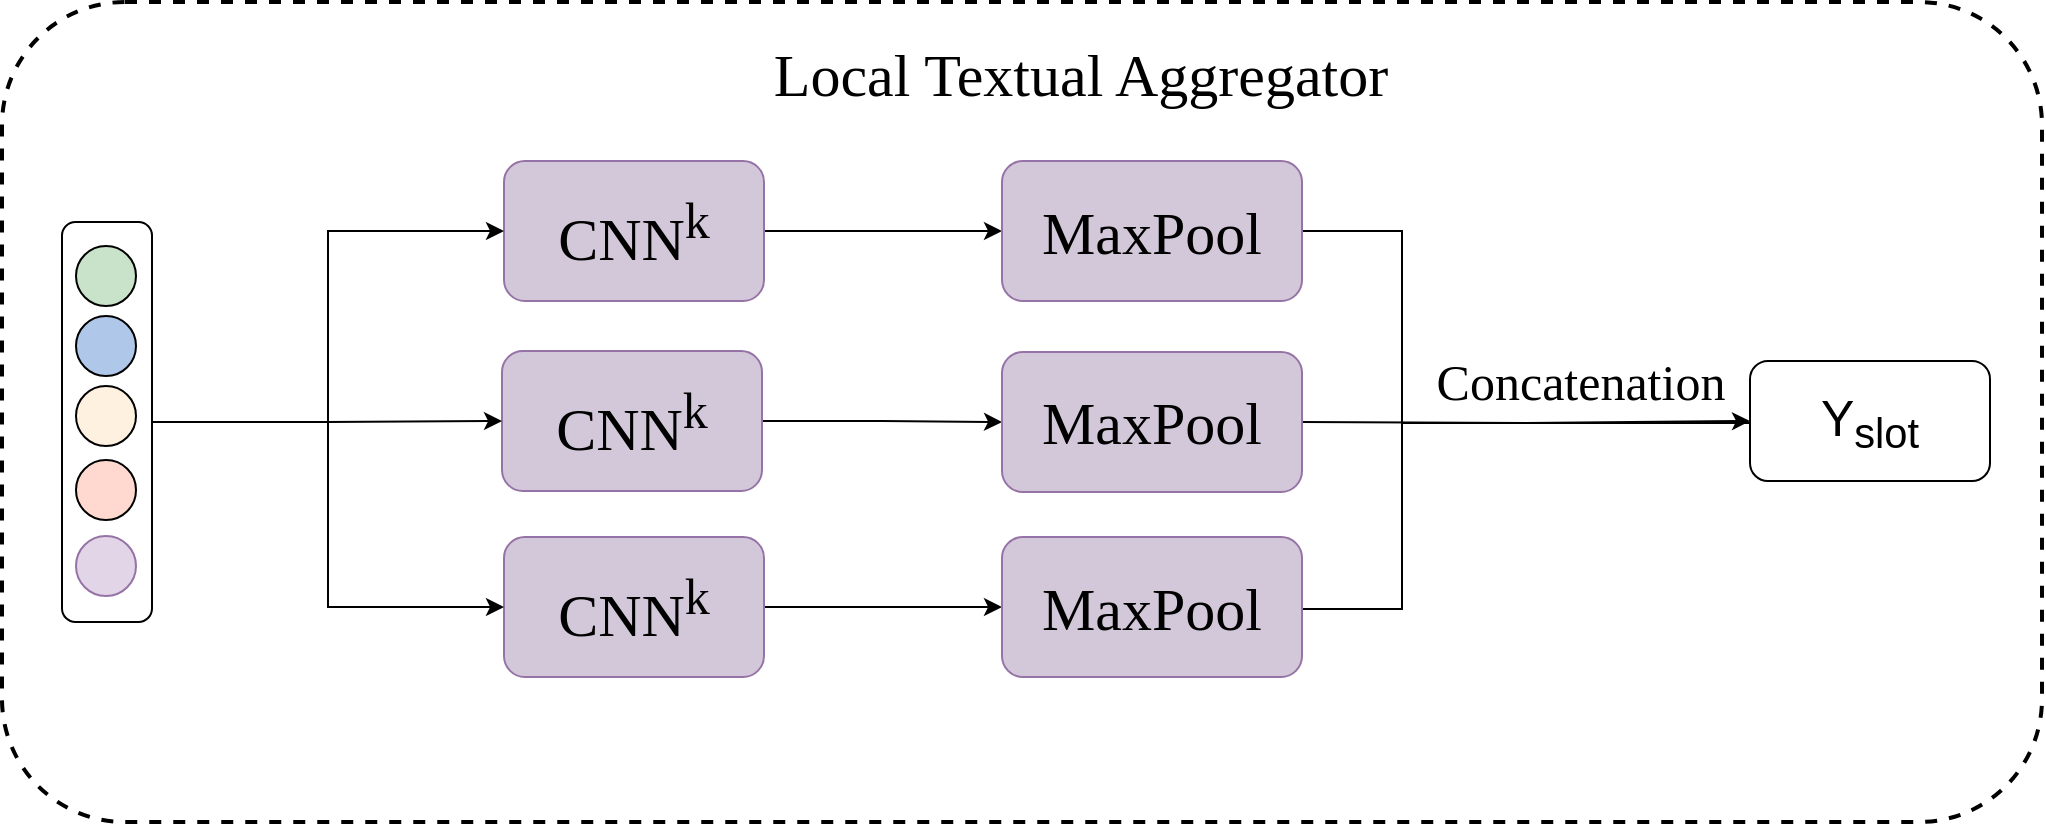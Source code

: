 <mxfile version="24.7.5">
  <diagram name="第 1 页" id="XF81UmgwEpL8YA5Gjhee">
    <mxGraphModel dx="199" dy="650" grid="1" gridSize="10" guides="1" tooltips="1" connect="1" arrows="1" fold="1" page="1" pageScale="1" pageWidth="827" pageHeight="1169" math="0" shadow="0">
      <root>
        <mxCell id="0" />
        <mxCell id="1" parent="0" />
        <mxCell id="aauoK8OYN8aR4GPgjqtQ-1" value="" style="rounded=1;whiteSpace=wrap;html=1;strokeWidth=2;dashed=1;" parent="1" vertex="1">
          <mxGeometry x="950" y="10" width="1020" height="410" as="geometry" />
        </mxCell>
        <mxCell id="aauoK8OYN8aR4GPgjqtQ-2" style="edgeStyle=orthogonalEdgeStyle;rounded=0;orthogonalLoop=1;jettySize=auto;html=1;exitX=1;exitY=0.5;exitDx=0;exitDy=0;entryX=0;entryY=0.5;entryDx=0;entryDy=0;" parent="1" source="aauoK8OYN8aR4GPgjqtQ-3" target="aauoK8OYN8aR4GPgjqtQ-5" edge="1">
          <mxGeometry relative="1" as="geometry" />
        </mxCell>
        <mxCell id="aauoK8OYN8aR4GPgjqtQ-3" value="&lt;font style=&quot;font-size: 30px;&quot; face=&quot;Times New Roman&quot;&gt;CNN&lt;sup&gt;k&lt;/sup&gt;&lt;/font&gt;" style="rounded=1;whiteSpace=wrap;html=1;fillColor=#D3C8D9;strokeColor=#9673a6;" parent="1" vertex="1">
          <mxGeometry x="1201" y="89.5" width="130" height="70" as="geometry" />
        </mxCell>
        <mxCell id="aauoK8OYN8aR4GPgjqtQ-31" style="edgeStyle=orthogonalEdgeStyle;rounded=0;orthogonalLoop=1;jettySize=auto;html=1;exitX=1;exitY=0.5;exitDx=0;exitDy=0;endArrow=none;endFill=0;" parent="1" edge="1">
          <mxGeometry relative="1" as="geometry">
            <mxPoint x="1650" y="220" as="targetPoint" />
            <mxPoint x="1600" y="124.5" as="sourcePoint" />
            <Array as="points">
              <mxPoint x="1650" y="125" />
              <mxPoint x="1650" y="220" />
            </Array>
          </mxGeometry>
        </mxCell>
        <mxCell id="aauoK8OYN8aR4GPgjqtQ-5" value="&lt;font style=&quot;font-size: 30px;&quot; face=&quot;Times New Roman&quot;&gt;MaxPool&lt;/font&gt;" style="rounded=1;whiteSpace=wrap;html=1;fillColor=#D3C8D9;strokeColor=#9673a6;" parent="1" vertex="1">
          <mxGeometry x="1450" y="89.5" width="150" height="70" as="geometry" />
        </mxCell>
        <mxCell id="aauoK8OYN8aR4GPgjqtQ-6" value="" style="group" parent="1" vertex="1" connectable="0">
          <mxGeometry x="980" y="121" width="45" height="200" as="geometry" />
        </mxCell>
        <mxCell id="aauoK8OYN8aR4GPgjqtQ-7" value="" style="rounded=1;whiteSpace=wrap;html=1;direction=south;container=0;" parent="aauoK8OYN8aR4GPgjqtQ-6" vertex="1">
          <mxGeometry y="-1" width="45" height="200" as="geometry" />
        </mxCell>
        <mxCell id="aauoK8OYN8aR4GPgjqtQ-8" value="" style="ellipse;whiteSpace=wrap;html=1;aspect=fixed;fillColor=#afc8ea;direction=south;container=0;" parent="aauoK8OYN8aR4GPgjqtQ-6" vertex="1">
          <mxGeometry x="7" y="46" width="30" height="30" as="geometry" />
        </mxCell>
        <mxCell id="aauoK8OYN8aR4GPgjqtQ-9" value="" style="ellipse;whiteSpace=wrap;html=1;aspect=fixed;fillColor=#fef1e0;direction=south;container=0;" parent="aauoK8OYN8aR4GPgjqtQ-6" vertex="1">
          <mxGeometry x="7" y="81" width="30" height="30" as="geometry" />
        </mxCell>
        <mxCell id="aauoK8OYN8aR4GPgjqtQ-10" value="" style="ellipse;whiteSpace=wrap;html=1;aspect=fixed;fillColor=#ffd9d0;direction=south;container=0;" parent="aauoK8OYN8aR4GPgjqtQ-6" vertex="1">
          <mxGeometry x="7" y="118" width="30" height="30" as="geometry" />
        </mxCell>
        <mxCell id="aauoK8OYN8aR4GPgjqtQ-11" value="" style="ellipse;whiteSpace=wrap;html=1;aspect=fixed;fillColor=#c8e3ca;direction=south;container=0;" parent="aauoK8OYN8aR4GPgjqtQ-6" vertex="1">
          <mxGeometry x="7" y="11" width="30" height="30" as="geometry" />
        </mxCell>
        <mxCell id="aauoK8OYN8aR4GPgjqtQ-12" value="" style="ellipse;whiteSpace=wrap;html=1;aspect=fixed;fillColor=#e1d5e7;strokeColor=#9673a6;container=0;" parent="aauoK8OYN8aR4GPgjqtQ-6" vertex="1">
          <mxGeometry x="7" y="156" width="30" height="30" as="geometry" />
        </mxCell>
        <mxCell id="aauoK8OYN8aR4GPgjqtQ-13" value="&lt;font style=&quot;font-size: 25px;&quot;&gt;Y&lt;sub&gt;slot&lt;/sub&gt;&lt;/font&gt;" style="rounded=1;whiteSpace=wrap;html=1;" parent="1" vertex="1">
          <mxGeometry x="1824" y="189.5" width="120" height="60" as="geometry" />
        </mxCell>
        <mxCell id="aauoK8OYN8aR4GPgjqtQ-14" value="&lt;font style=&quot;font-size: 30px;&quot; face=&quot;Times New Roman&quot;&gt;Local Textual Aggregator&lt;/font&gt;" style="text;html=1;align=center;verticalAlign=middle;resizable=0;points=[];autosize=1;strokeColor=none;fillColor=none;" parent="1" vertex="1">
          <mxGeometry x="1324" y="21" width="330" height="50" as="geometry" />
        </mxCell>
        <mxCell id="aauoK8OYN8aR4GPgjqtQ-16" style="edgeStyle=orthogonalEdgeStyle;rounded=0;orthogonalLoop=1;jettySize=auto;html=1;exitX=1;exitY=0.5;exitDx=0;exitDy=0;entryX=0;entryY=0.5;entryDx=0;entryDy=0;" parent="1" source="aauoK8OYN8aR4GPgjqtQ-17" target="aauoK8OYN8aR4GPgjqtQ-21" edge="1">
          <mxGeometry relative="1" as="geometry" />
        </mxCell>
        <mxCell id="aauoK8OYN8aR4GPgjqtQ-17" value="&lt;font style=&quot;font-size: 30px;&quot; face=&quot;Times New Roman&quot;&gt;CNN&lt;sup&gt;k&lt;/sup&gt;&lt;/font&gt;" style="rounded=1;whiteSpace=wrap;html=1;fillColor=#D3C8D9;strokeColor=#9673a6;" parent="1" vertex="1">
          <mxGeometry x="1200" y="184.5" width="130" height="70" as="geometry" />
        </mxCell>
        <mxCell id="aauoK8OYN8aR4GPgjqtQ-18" style="edgeStyle=orthogonalEdgeStyle;rounded=0;orthogonalLoop=1;jettySize=auto;html=1;exitX=1;exitY=0.5;exitDx=0;exitDy=0;entryX=0;entryY=0.5;entryDx=0;entryDy=0;" parent="1" source="aauoK8OYN8aR4GPgjqtQ-19" target="aauoK8OYN8aR4GPgjqtQ-23" edge="1">
          <mxGeometry relative="1" as="geometry" />
        </mxCell>
        <mxCell id="aauoK8OYN8aR4GPgjqtQ-19" value="&lt;font style=&quot;font-size: 30px;&quot; face=&quot;Times New Roman&quot;&gt;CNN&lt;sup&gt;k&lt;/sup&gt;&lt;/font&gt;" style="rounded=1;whiteSpace=wrap;html=1;fillColor=#D3C8D9;strokeColor=#9673a6;" parent="1" vertex="1">
          <mxGeometry x="1201" y="277.5" width="130" height="70" as="geometry" />
        </mxCell>
        <mxCell id="aauoK8OYN8aR4GPgjqtQ-29" style="edgeStyle=orthogonalEdgeStyle;rounded=0;orthogonalLoop=1;jettySize=auto;html=1;exitX=1;exitY=0.5;exitDx=0;exitDy=0;entryX=0;entryY=0.5;entryDx=0;entryDy=0;" parent="1" edge="1">
          <mxGeometry relative="1" as="geometry">
            <mxPoint x="1600" y="220" as="sourcePoint" />
            <mxPoint x="1824" y="219.5" as="targetPoint" />
          </mxGeometry>
        </mxCell>
        <mxCell id="aauoK8OYN8aR4GPgjqtQ-21" value="&lt;font style=&quot;font-size: 30px;&quot; face=&quot;Times New Roman&quot;&gt;MaxPool&lt;/font&gt;" style="rounded=1;whiteSpace=wrap;html=1;fillColor=#D3C8D9;strokeColor=#9673a6;" parent="1" vertex="1">
          <mxGeometry x="1450" y="185" width="150" height="70" as="geometry" />
        </mxCell>
        <mxCell id="aauoK8OYN8aR4GPgjqtQ-30" style="edgeStyle=orthogonalEdgeStyle;rounded=0;orthogonalLoop=1;jettySize=auto;html=1;exitX=1;exitY=0.5;exitDx=0;exitDy=0;entryX=0;entryY=0.5;entryDx=0;entryDy=0;endArrow=none;endFill=0;" parent="1" edge="1">
          <mxGeometry relative="1" as="geometry">
            <mxPoint x="1600" y="313.5" as="sourcePoint" />
            <mxPoint x="1824" y="220.5" as="targetPoint" />
            <Array as="points">
              <mxPoint x="1650" y="314" />
              <mxPoint x="1650" y="221" />
            </Array>
          </mxGeometry>
        </mxCell>
        <mxCell id="aauoK8OYN8aR4GPgjqtQ-23" value="&lt;font style=&quot;font-size: 30px;&quot; face=&quot;Times New Roman&quot;&gt;MaxPool&lt;/font&gt;" style="rounded=1;whiteSpace=wrap;html=1;fillColor=#D3C8D9;strokeColor=#9673a6;" parent="1" vertex="1">
          <mxGeometry x="1450" y="277.5" width="150" height="70" as="geometry" />
        </mxCell>
        <mxCell id="aauoK8OYN8aR4GPgjqtQ-24" style="edgeStyle=orthogonalEdgeStyle;rounded=0;orthogonalLoop=1;jettySize=auto;html=1;exitX=0.5;exitY=0;exitDx=0;exitDy=0;entryX=0;entryY=0.5;entryDx=0;entryDy=0;" parent="1" source="aauoK8OYN8aR4GPgjqtQ-7" target="aauoK8OYN8aR4GPgjqtQ-3" edge="1">
          <mxGeometry relative="1" as="geometry" />
        </mxCell>
        <mxCell id="aauoK8OYN8aR4GPgjqtQ-25" style="edgeStyle=orthogonalEdgeStyle;rounded=0;orthogonalLoop=1;jettySize=auto;html=1;exitX=0.5;exitY=0;exitDx=0;exitDy=0;entryX=0;entryY=0.5;entryDx=0;entryDy=0;" parent="1" source="aauoK8OYN8aR4GPgjqtQ-7" target="aauoK8OYN8aR4GPgjqtQ-17" edge="1">
          <mxGeometry relative="1" as="geometry" />
        </mxCell>
        <mxCell id="aauoK8OYN8aR4GPgjqtQ-26" style="edgeStyle=orthogonalEdgeStyle;rounded=0;orthogonalLoop=1;jettySize=auto;html=1;exitX=0.5;exitY=0;exitDx=0;exitDy=0;entryX=0;entryY=0.5;entryDx=0;entryDy=0;" parent="1" source="aauoK8OYN8aR4GPgjqtQ-7" target="aauoK8OYN8aR4GPgjqtQ-19" edge="1">
          <mxGeometry relative="1" as="geometry" />
        </mxCell>
        <mxCell id="aauoK8OYN8aR4GPgjqtQ-27" value="&lt;span style=&quot;background-color: initial;&quot;&gt;&lt;font face=&quot;Times New Roman&quot; style=&quot;font-size: 25px;&quot;&gt;Concatenation&lt;/font&gt;&lt;/span&gt;" style="text;html=1;align=center;verticalAlign=middle;resizable=0;points=[];autosize=1;strokeColor=none;fillColor=none;flipV=0;" parent="1" vertex="1">
          <mxGeometry x="1654" y="180" width="170" height="40" as="geometry" />
        </mxCell>
      </root>
    </mxGraphModel>
  </diagram>
</mxfile>
